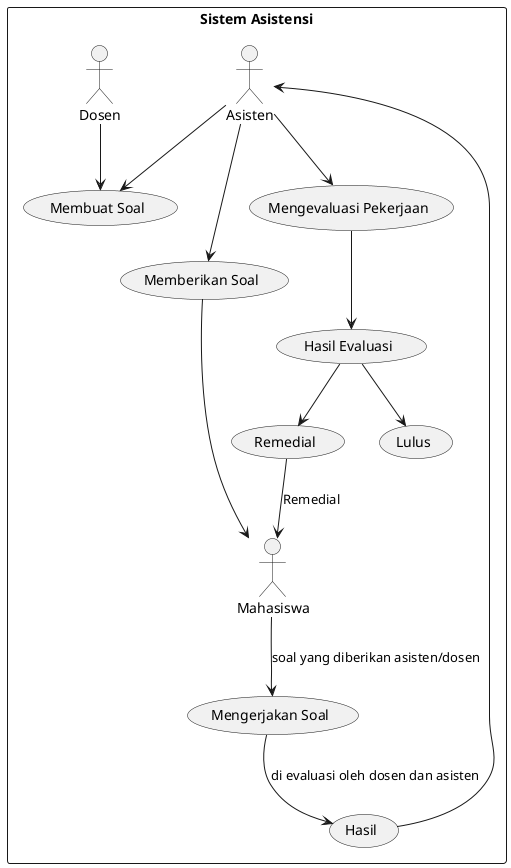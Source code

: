 @startuml usecasediagram
rectangle "Sistem Asistensi" {
    ' Deklarasi aktor '
    actor Asisten
    actor Mahasiswa
    actor Dosen

    ' Pewarisan '
    

    ' Use Case '
    Mahasiswa --> (Mengerjakan Soal) : soal yang diberikan asisten/dosen
    Asisten --> (Memberikan Soal)
    Asisten --> (Mengevaluasi Pekerjaan)
    Asisten --> (Membuat Soal)
    Dosen --> (Membuat Soal)
    (Memberikan Soal) --> Mahasiswa

    ' Evaluasi '
    (Mengerjakan Soal) --> (Hasil) : di evaluasi oleh dosen dan asisten
    (Hasil) --> (Asisten)
    (Mengevaluasi Pekerjaan) --> (Hasil Evaluasi)
    (Hasil Evaluasi) --> (Remedial)
    (Hasil Evaluasi) --> (Lulus)
    (Remedial) --> (Mahasiswa) : Remedial
}
@enduml
